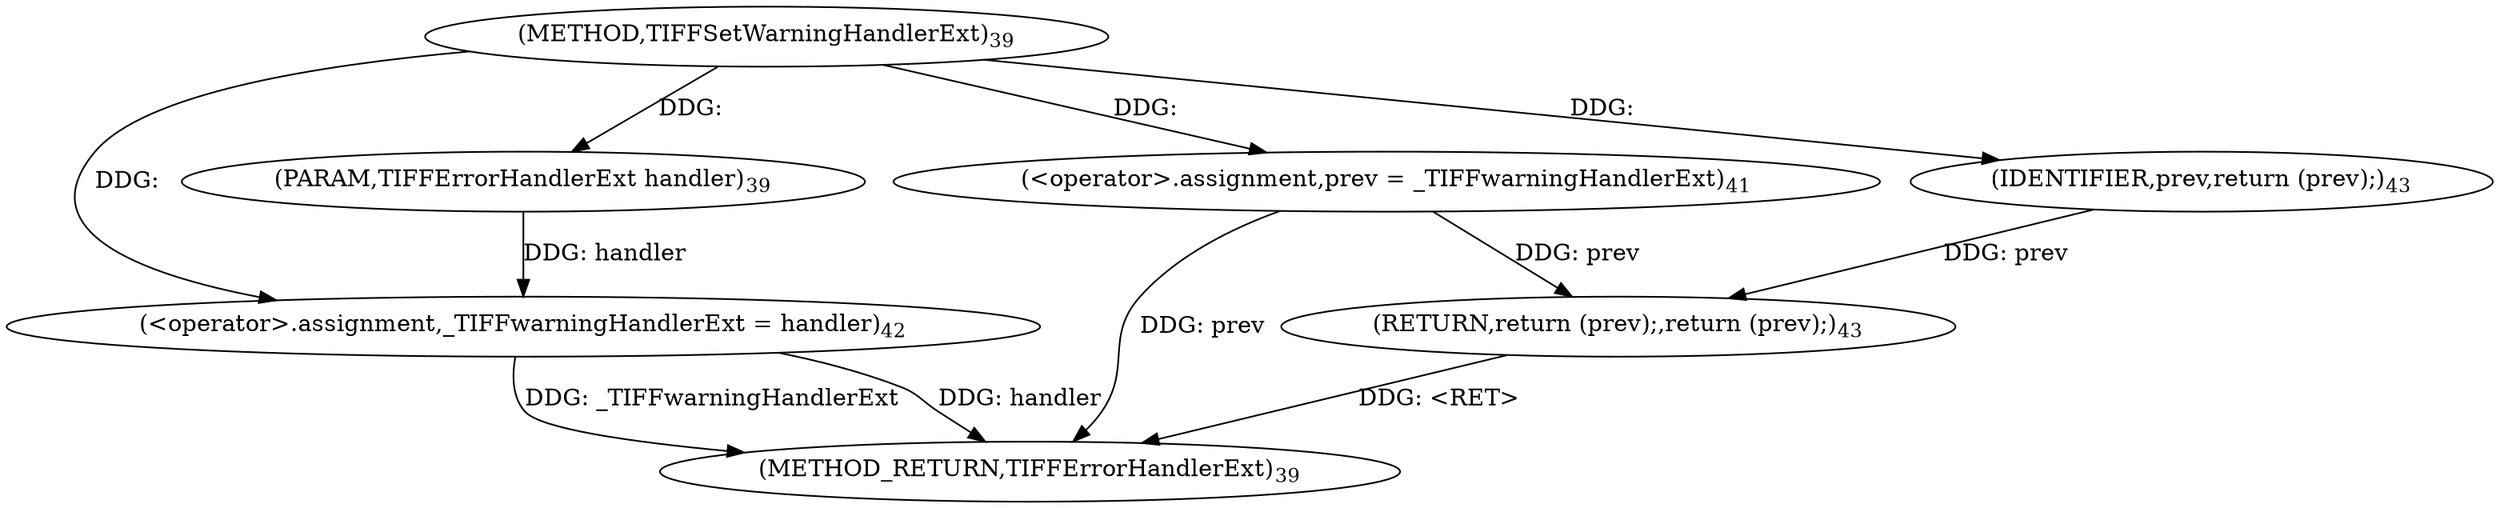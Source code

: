 digraph "TIFFSetWarningHandlerExt" {  
"45164" [label = <(METHOD,TIFFSetWarningHandlerExt)<SUB>39</SUB>> ]
"45176" [label = <(METHOD_RETURN,TIFFErrorHandlerExt)<SUB>39</SUB>> ]
"45165" [label = <(PARAM,TIFFErrorHandlerExt handler)<SUB>39</SUB>> ]
"45168" [label = <(&lt;operator&gt;.assignment,prev = _TIFFwarningHandlerExt)<SUB>41</SUB>> ]
"45171" [label = <(&lt;operator&gt;.assignment,_TIFFwarningHandlerExt = handler)<SUB>42</SUB>> ]
"45174" [label = <(RETURN,return (prev);,return (prev);)<SUB>43</SUB>> ]
"45175" [label = <(IDENTIFIER,prev,return (prev);)<SUB>43</SUB>> ]
  "45174" -> "45176"  [ label = "DDG: &lt;RET&gt;"] 
  "45168" -> "45176"  [ label = "DDG: prev"] 
  "45171" -> "45176"  [ label = "DDG: _TIFFwarningHandlerExt"] 
  "45171" -> "45176"  [ label = "DDG: handler"] 
  "45164" -> "45165"  [ label = "DDG: "] 
  "45164" -> "45168"  [ label = "DDG: "] 
  "45165" -> "45171"  [ label = "DDG: handler"] 
  "45164" -> "45171"  [ label = "DDG: "] 
  "45175" -> "45174"  [ label = "DDG: prev"] 
  "45168" -> "45174"  [ label = "DDG: prev"] 
  "45164" -> "45175"  [ label = "DDG: "] 
}
